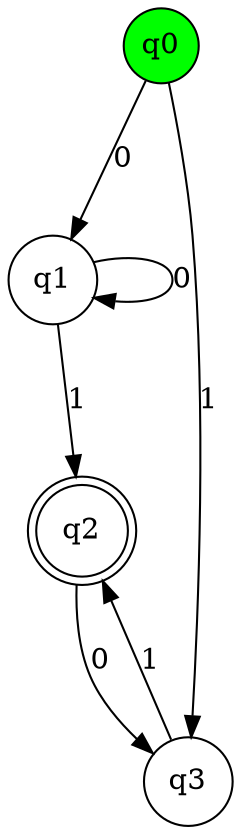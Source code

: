 digraph {
	graph [bb="0,0,104.26,384.02",
		nodesep=0.5,
		overlap=false,
		ranksep=0.8,
		splines=true
	];
	node [label="\N"];
	q1	[height=0.5592,
		pos="20.131,253.39",
		shape=circle,
		width=0.5592];
	q1 -> q1	[label=0,
		lp="79.637,253.39",
		pos="e,38.819,244.77 38.819,262.02 56.72,266.64 76.262,263.76 76.262,253.39 76.262,245.21 64.095,241.7 50.167,242.85"];
	q2	[fixedsize=true,
		height=0.61111,
		pos="36.131,136.76",
		shape=doublecircle,
		width=0.61111];
	q1 -> q2	[label=1,
		lp="32.464,196.01",
		pos="e,33.186,158.86 22.845,232.95 25.245,215.75 28.794,190.33 31.62,170.08"];
	q3	[height=0.5592,
		pos="84.131,20.131",
		shape=circle,
		width=0.5592];
	q3 -> q2	[label=1,
		lp="66.38,77.512",
		pos="e,44.383,116.06 76.618,39.073 69.163,56.878 57.599,84.494 48.735,105.66"];
	q2 -> q3	[label=0,
		lp="42.756,77.512",
		pos="e,68.271,33.134 33.543,114.57 32.756,101.09 33.365,83.535 39.381,69.262 43.92,58.494 51.99,48.638 60.04,40.687"];
	q0	[fillcolor=green,
		fixedsize=true,
		height=0.5,
		pos="70.131,366.02",
		shape=circle,
		style=filled,
		width=0.5];
	q0 -> q1	[label=0,
		lp="51.5,310.77",
		pos="e,28.108,272.04 62.967,349.17 55.103,331.77 42.326,303.5 32.769,282.36"];
	q0 -> q3	[label=1,
		lp="90.07,196.01",
		pos="e,84.957,40.481 73.281,347.9 76.483,329.57 81.235,299.61 83.131,273.52 88.931,193.72 86.966,99.348 85.362,51.794"];
}
